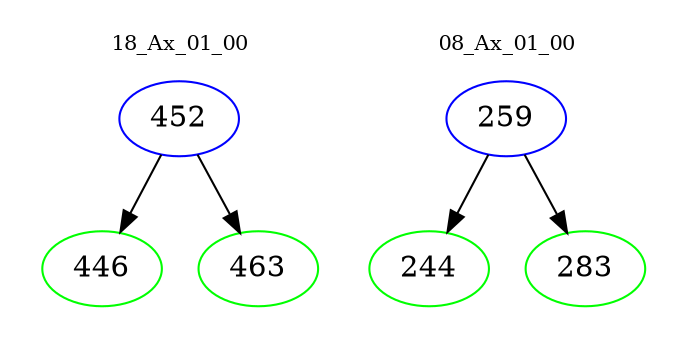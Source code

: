 digraph{
subgraph cluster_0 {
color = white
label = "18_Ax_01_00";
fontsize=10;
T0_452 [label="452", color="blue"]
T0_452 -> T0_446 [color="black"]
T0_446 [label="446", color="green"]
T0_452 -> T0_463 [color="black"]
T0_463 [label="463", color="green"]
}
subgraph cluster_1 {
color = white
label = "08_Ax_01_00";
fontsize=10;
T1_259 [label="259", color="blue"]
T1_259 -> T1_244 [color="black"]
T1_244 [label="244", color="green"]
T1_259 -> T1_283 [color="black"]
T1_283 [label="283", color="green"]
}
}
